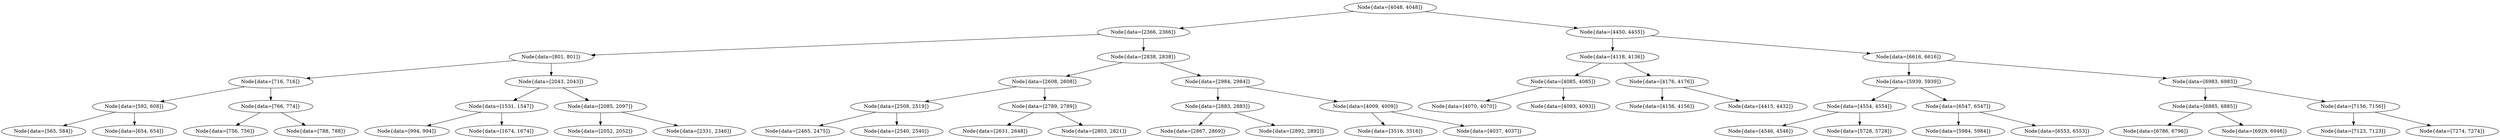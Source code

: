 digraph G{
1327623469 [label="Node{data=[4048, 4048]}"]
1327623469 -> 218997206
218997206 [label="Node{data=[2366, 2366]}"]
218997206 -> 1882441098
1882441098 [label="Node{data=[801, 801]}"]
1882441098 -> 1705000600
1705000600 [label="Node{data=[716, 716]}"]
1705000600 -> 631832452
631832452 [label="Node{data=[592, 608]}"]
631832452 -> 1162602998
1162602998 [label="Node{data=[565, 584]}"]
631832452 -> 733641536
733641536 [label="Node{data=[654, 654]}"]
1705000600 -> 1334498385
1334498385 [label="Node{data=[766, 774]}"]
1334498385 -> 767317755
767317755 [label="Node{data=[756, 756]}"]
1334498385 -> 924978915
924978915 [label="Node{data=[788, 788]}"]
1882441098 -> 1337590588
1337590588 [label="Node{data=[2043, 2043]}"]
1337590588 -> 1451982534
1451982534 [label="Node{data=[1531, 1547]}"]
1451982534 -> 424669538
424669538 [label="Node{data=[994, 994]}"]
1451982534 -> 1052615102
1052615102 [label="Node{data=[1674, 1674]}"]
1337590588 -> 562161334
562161334 [label="Node{data=[2085, 2097]}"]
562161334 -> 754041102
754041102 [label="Node{data=[2052, 2052]}"]
562161334 -> 1255403795
1255403795 [label="Node{data=[2331, 2346]}"]
218997206 -> 430971302
430971302 [label="Node{data=[2838, 2838]}"]
430971302 -> 933947504
933947504 [label="Node{data=[2608, 2608]}"]
933947504 -> 359769658
359769658 [label="Node{data=[2508, 2519]}"]
359769658 -> 1090492142
1090492142 [label="Node{data=[2465, 2475]}"]
359769658 -> 1503386238
1503386238 [label="Node{data=[2540, 2540]}"]
933947504 -> 957497429
957497429 [label="Node{data=[2789, 2789]}"]
957497429 -> 566911291
566911291 [label="Node{data=[2631, 2648]}"]
957497429 -> 499043082
499043082 [label="Node{data=[2803, 2821]}"]
430971302 -> 452045545
452045545 [label="Node{data=[2984, 2984]}"]
452045545 -> 835342602
835342602 [label="Node{data=[2883, 2883]}"]
835342602 -> 1132146097
1132146097 [label="Node{data=[2867, 2869]}"]
835342602 -> 678844495
678844495 [label="Node{data=[2892, 2892]}"]
452045545 -> 1061620042
1061620042 [label="Node{data=[4009, 4009]}"]
1061620042 -> 1550208425
1550208425 [label="Node{data=[3516, 3516]}"]
1061620042 -> 1189803313
1189803313 [label="Node{data=[4037, 4037]}"]
1327623469 -> 1547991427
1547991427 [label="Node{data=[4450, 4455]}"]
1547991427 -> 1531852312
1531852312 [label="Node{data=[4118, 4136]}"]
1531852312 -> 892019677
892019677 [label="Node{data=[4085, 4085]}"]
892019677 -> 620301108
620301108 [label="Node{data=[4070, 4070]}"]
892019677 -> 1536091721
1536091721 [label="Node{data=[4093, 4093]}"]
1531852312 -> 1910175190
1910175190 [label="Node{data=[4176, 4176]}"]
1910175190 -> 486737403
486737403 [label="Node{data=[4156, 4156]}"]
1910175190 -> 1901010372
1901010372 [label="Node{data=[4415, 4432]}"]
1547991427 -> 1566507274
1566507274 [label="Node{data=[6616, 6616]}"]
1566507274 -> 2072849202
2072849202 [label="Node{data=[5939, 5939]}"]
2072849202 -> 2116343141
2116343141 [label="Node{data=[4554, 4554]}"]
2116343141 -> 2005685848
2005685848 [label="Node{data=[4546, 4546]}"]
2116343141 -> 1392398066
1392398066 [label="Node{data=[5728, 5728]}"]
2072849202 -> 1077426980
1077426980 [label="Node{data=[6547, 6547]}"]
1077426980 -> 409948603
409948603 [label="Node{data=[5984, 5984]}"]
1077426980 -> 231012984
231012984 [label="Node{data=[6553, 6553]}"]
1566507274 -> 762166508
762166508 [label="Node{data=[6983, 6983]}"]
762166508 -> 747459454
747459454 [label="Node{data=[6885, 6885]}"]
747459454 -> 1309486557
1309486557 [label="Node{data=[6786, 6796]}"]
747459454 -> 1689262430
1689262430 [label="Node{data=[6929, 6946]}"]
762166508 -> 620381176
620381176 [label="Node{data=[7156, 7156]}"]
620381176 -> 1646977722
1646977722 [label="Node{data=[7123, 7123]}"]
620381176 -> 1173244135
1173244135 [label="Node{data=[7274, 7274]}"]
}